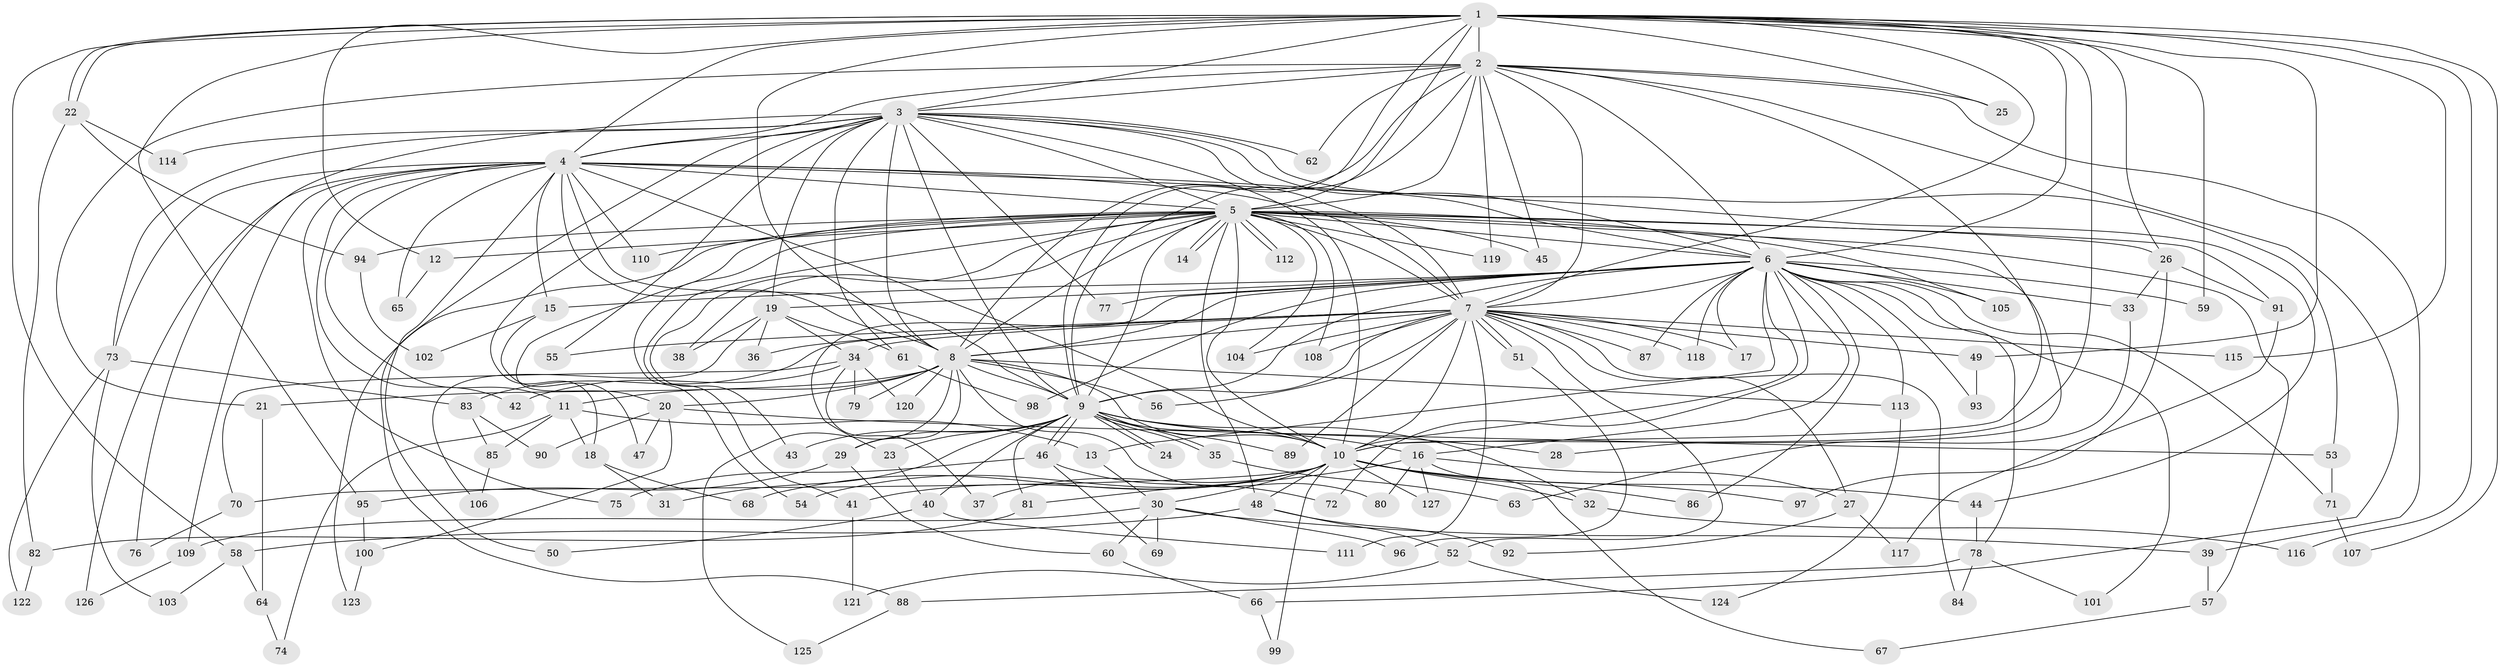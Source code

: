 // Generated by graph-tools (version 1.1) at 2025/25/03/09/25 03:25:43]
// undirected, 127 vertices, 279 edges
graph export_dot {
graph [start="1"]
  node [color=gray90,style=filled];
  1;
  2;
  3;
  4;
  5;
  6;
  7;
  8;
  9;
  10;
  11;
  12;
  13;
  14;
  15;
  16;
  17;
  18;
  19;
  20;
  21;
  22;
  23;
  24;
  25;
  26;
  27;
  28;
  29;
  30;
  31;
  32;
  33;
  34;
  35;
  36;
  37;
  38;
  39;
  40;
  41;
  42;
  43;
  44;
  45;
  46;
  47;
  48;
  49;
  50;
  51;
  52;
  53;
  54;
  55;
  56;
  57;
  58;
  59;
  60;
  61;
  62;
  63;
  64;
  65;
  66;
  67;
  68;
  69;
  70;
  71;
  72;
  73;
  74;
  75;
  76;
  77;
  78;
  79;
  80;
  81;
  82;
  83;
  84;
  85;
  86;
  87;
  88;
  89;
  90;
  91;
  92;
  93;
  94;
  95;
  96;
  97;
  98;
  99;
  100;
  101;
  102;
  103;
  104;
  105;
  106;
  107;
  108;
  109;
  110;
  111;
  112;
  113;
  114;
  115;
  116;
  117;
  118;
  119;
  120;
  121;
  122;
  123;
  124;
  125;
  126;
  127;
  1 -- 2;
  1 -- 3;
  1 -- 4;
  1 -- 5;
  1 -- 6;
  1 -- 7;
  1 -- 8;
  1 -- 9;
  1 -- 10;
  1 -- 12;
  1 -- 22;
  1 -- 22;
  1 -- 25;
  1 -- 26;
  1 -- 49;
  1 -- 58;
  1 -- 59;
  1 -- 95;
  1 -- 107;
  1 -- 115;
  1 -- 116;
  2 -- 3;
  2 -- 4;
  2 -- 5;
  2 -- 6;
  2 -- 7;
  2 -- 8;
  2 -- 9;
  2 -- 10;
  2 -- 21;
  2 -- 25;
  2 -- 39;
  2 -- 45;
  2 -- 62;
  2 -- 66;
  2 -- 119;
  3 -- 4;
  3 -- 5;
  3 -- 6;
  3 -- 7;
  3 -- 8;
  3 -- 9;
  3 -- 10;
  3 -- 18;
  3 -- 19;
  3 -- 53;
  3 -- 55;
  3 -- 61;
  3 -- 62;
  3 -- 73;
  3 -- 76;
  3 -- 77;
  3 -- 88;
  3 -- 114;
  4 -- 5;
  4 -- 6;
  4 -- 7;
  4 -- 8;
  4 -- 9;
  4 -- 10;
  4 -- 11;
  4 -- 15;
  4 -- 42;
  4 -- 44;
  4 -- 50;
  4 -- 65;
  4 -- 73;
  4 -- 75;
  4 -- 109;
  4 -- 110;
  4 -- 126;
  5 -- 6;
  5 -- 7;
  5 -- 8;
  5 -- 9;
  5 -- 10;
  5 -- 12;
  5 -- 14;
  5 -- 14;
  5 -- 20;
  5 -- 26;
  5 -- 28;
  5 -- 38;
  5 -- 41;
  5 -- 43;
  5 -- 45;
  5 -- 48;
  5 -- 54;
  5 -- 57;
  5 -- 91;
  5 -- 94;
  5 -- 104;
  5 -- 105;
  5 -- 108;
  5 -- 110;
  5 -- 112;
  5 -- 112;
  5 -- 119;
  5 -- 123;
  6 -- 7;
  6 -- 8;
  6 -- 9;
  6 -- 10;
  6 -- 13;
  6 -- 15;
  6 -- 16;
  6 -- 17;
  6 -- 19;
  6 -- 23;
  6 -- 33;
  6 -- 59;
  6 -- 71;
  6 -- 72;
  6 -- 77;
  6 -- 78;
  6 -- 86;
  6 -- 87;
  6 -- 93;
  6 -- 98;
  6 -- 101;
  6 -- 105;
  6 -- 113;
  6 -- 118;
  7 -- 8;
  7 -- 9;
  7 -- 10;
  7 -- 17;
  7 -- 27;
  7 -- 34;
  7 -- 36;
  7 -- 49;
  7 -- 51;
  7 -- 51;
  7 -- 52;
  7 -- 55;
  7 -- 56;
  7 -- 83;
  7 -- 84;
  7 -- 87;
  7 -- 89;
  7 -- 104;
  7 -- 108;
  7 -- 111;
  7 -- 115;
  7 -- 118;
  8 -- 9;
  8 -- 10;
  8 -- 11;
  8 -- 20;
  8 -- 21;
  8 -- 29;
  8 -- 56;
  8 -- 79;
  8 -- 80;
  8 -- 113;
  8 -- 120;
  8 -- 125;
  9 -- 10;
  9 -- 16;
  9 -- 23;
  9 -- 24;
  9 -- 24;
  9 -- 28;
  9 -- 29;
  9 -- 31;
  9 -- 32;
  9 -- 35;
  9 -- 35;
  9 -- 40;
  9 -- 43;
  9 -- 46;
  9 -- 46;
  9 -- 81;
  9 -- 89;
  10 -- 30;
  10 -- 32;
  10 -- 37;
  10 -- 41;
  10 -- 44;
  10 -- 48;
  10 -- 54;
  10 -- 68;
  10 -- 70;
  10 -- 86;
  10 -- 97;
  10 -- 99;
  10 -- 127;
  11 -- 13;
  11 -- 18;
  11 -- 74;
  11 -- 85;
  12 -- 65;
  13 -- 30;
  15 -- 47;
  15 -- 102;
  16 -- 27;
  16 -- 67;
  16 -- 80;
  16 -- 81;
  16 -- 127;
  18 -- 31;
  18 -- 68;
  19 -- 34;
  19 -- 36;
  19 -- 38;
  19 -- 61;
  19 -- 106;
  20 -- 47;
  20 -- 53;
  20 -- 90;
  20 -- 100;
  21 -- 64;
  22 -- 82;
  22 -- 94;
  22 -- 114;
  23 -- 40;
  26 -- 33;
  26 -- 91;
  26 -- 97;
  27 -- 92;
  27 -- 117;
  29 -- 60;
  29 -- 95;
  30 -- 39;
  30 -- 60;
  30 -- 69;
  30 -- 96;
  30 -- 109;
  32 -- 116;
  33 -- 63;
  34 -- 37;
  34 -- 42;
  34 -- 70;
  34 -- 79;
  34 -- 120;
  35 -- 63;
  39 -- 57;
  40 -- 50;
  40 -- 111;
  41 -- 121;
  44 -- 78;
  46 -- 69;
  46 -- 72;
  46 -- 75;
  48 -- 52;
  48 -- 58;
  48 -- 92;
  49 -- 93;
  51 -- 96;
  52 -- 121;
  52 -- 124;
  53 -- 71;
  57 -- 67;
  58 -- 64;
  58 -- 103;
  60 -- 66;
  61 -- 98;
  64 -- 74;
  66 -- 99;
  70 -- 76;
  71 -- 107;
  73 -- 83;
  73 -- 103;
  73 -- 122;
  78 -- 84;
  78 -- 88;
  78 -- 101;
  81 -- 82;
  82 -- 122;
  83 -- 85;
  83 -- 90;
  85 -- 106;
  88 -- 125;
  91 -- 117;
  94 -- 102;
  95 -- 100;
  100 -- 123;
  109 -- 126;
  113 -- 124;
}
